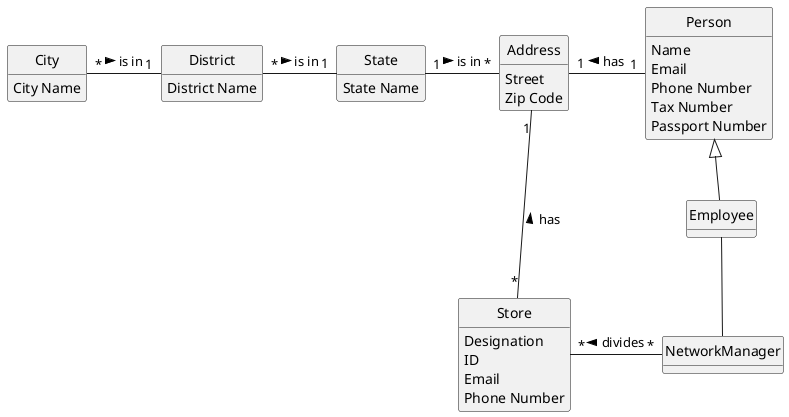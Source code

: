 @startuml
skinparam monochrome true
skinparam packageStyle rectangle
skinparam shadowing false

'left to right direction

skinparam classAttributeIconSize 0

hide circle
hide methods


class Address {
Street
Zip Code
}

class City {
City Name
}


class District {
District Name
}

class State {
State Name
}


class Employee{
}

class Person{
Name
Email
Phone Number
Tax Number
Passport Number
}

class NetworkManager{
}

class Store {
Designation
ID
Email
Phone Number
}


Person <|-- Employee
Employee -- NetworkManager

Address "1" -right-- "1" Person: has <
State "1" -left-- "*" District: is in <
District "1" -left-- "*" City: is in <
Address "*" -left-- "1" State: is in <

Address"1" --- "*" Store : has <

Store"*" - "*" NetworkManager:  divides <

@enduml